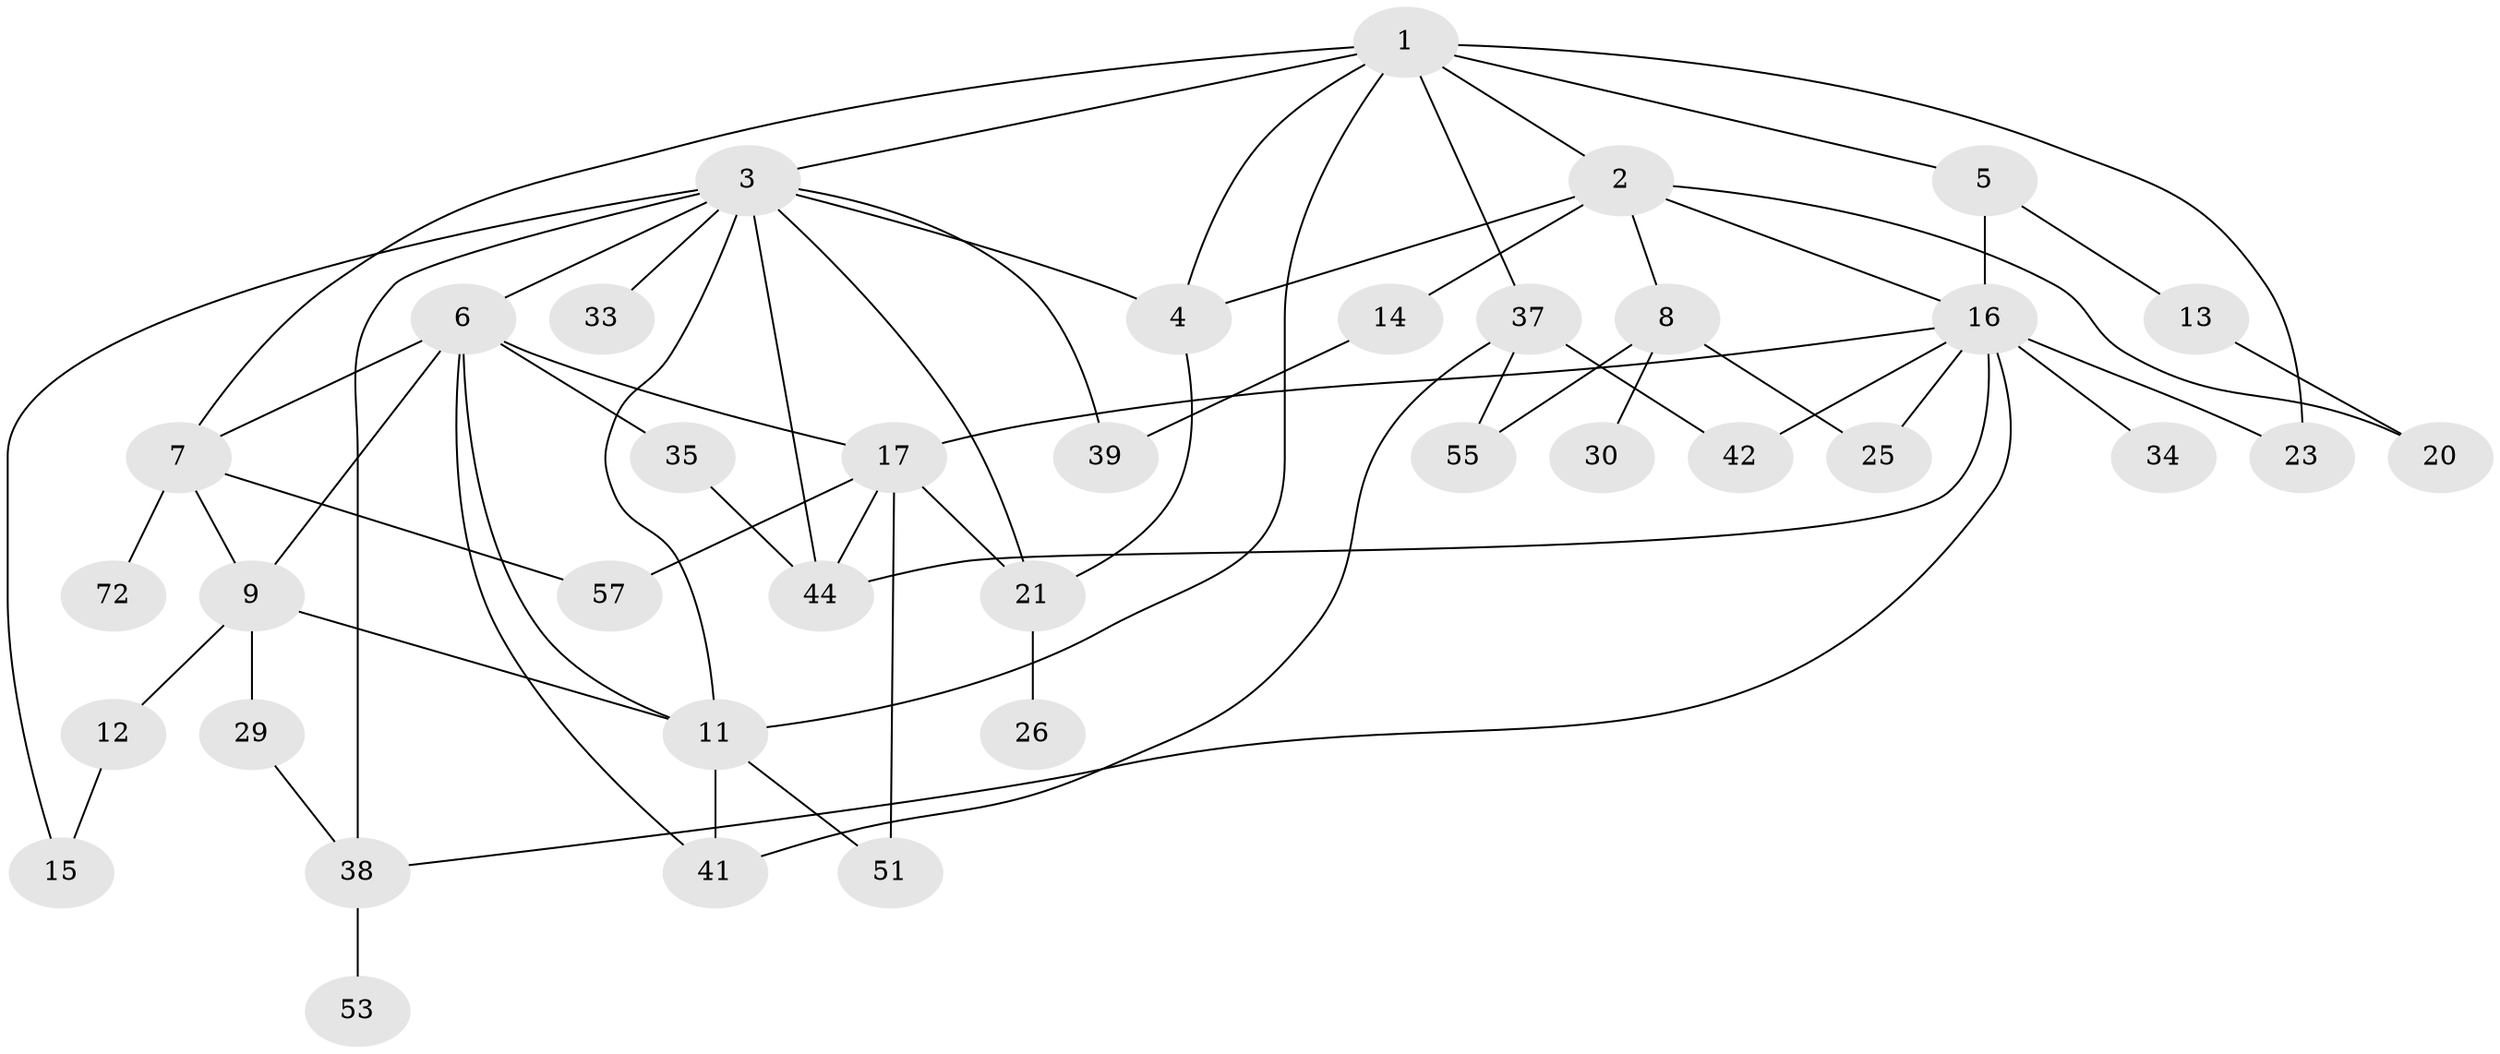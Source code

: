 // original degree distribution, {7: 0.04054054054054054, 6: 0.04054054054054054, 4: 0.08108108108108109, 3: 0.21621621621621623, 5: 0.06756756756756757, 2: 0.36486486486486486, 1: 0.1891891891891892}
// Generated by graph-tools (version 1.1) at 2025/13/03/09/25 04:13:28]
// undirected, 37 vertices, 63 edges
graph export_dot {
graph [start="1"]
  node [color=gray90,style=filled];
  1 [super="+64"];
  2;
  3 [super="+10+31"];
  4 [super="+66"];
  5;
  6 [super="+18"];
  7 [super="+59+63+71"];
  8 [super="+50"];
  9;
  11 [super="+54+22+36"];
  12;
  13;
  14;
  15;
  16 [super="+19"];
  17 [super="+32+43"];
  20;
  21;
  23;
  25;
  26;
  29;
  30;
  33;
  34 [super="+73"];
  35 [super="+46"];
  37 [super="+52"];
  38 [super="+49+47"];
  39 [super="+45"];
  41 [super="+56"];
  42;
  44 [super="+65+48"];
  51;
  53;
  55 [super="+69"];
  57;
  72;
  1 -- 2;
  1 -- 3;
  1 -- 5;
  1 -- 7;
  1 -- 37;
  1 -- 23;
  1 -- 11;
  1 -- 4;
  2 -- 4;
  2 -- 8;
  2 -- 14;
  2 -- 16;
  2 -- 20;
  3 -- 6;
  3 -- 33;
  3 -- 38;
  3 -- 39;
  3 -- 44;
  3 -- 15;
  3 -- 4;
  3 -- 21;
  3 -- 11;
  4 -- 21;
  5 -- 13;
  5 -- 16;
  6 -- 17;
  6 -- 7 [weight=2];
  6 -- 35;
  6 -- 9;
  6 -- 41;
  6 -- 11;
  7 -- 9;
  7 -- 72;
  7 -- 57;
  8 -- 25;
  8 -- 30;
  8 -- 55;
  9 -- 11;
  9 -- 12;
  9 -- 29;
  11 -- 41;
  11 -- 51;
  12 -- 15;
  13 -- 20;
  14 -- 39;
  16 -- 23;
  16 -- 34;
  16 -- 25;
  16 -- 44 [weight=2];
  16 -- 38;
  16 -- 17;
  16 -- 42;
  17 -- 51;
  17 -- 21;
  17 -- 57;
  17 -- 44;
  21 -- 26;
  29 -- 38;
  35 -- 44;
  37 -- 55;
  37 -- 41;
  37 -- 42;
  38 -- 53;
}

